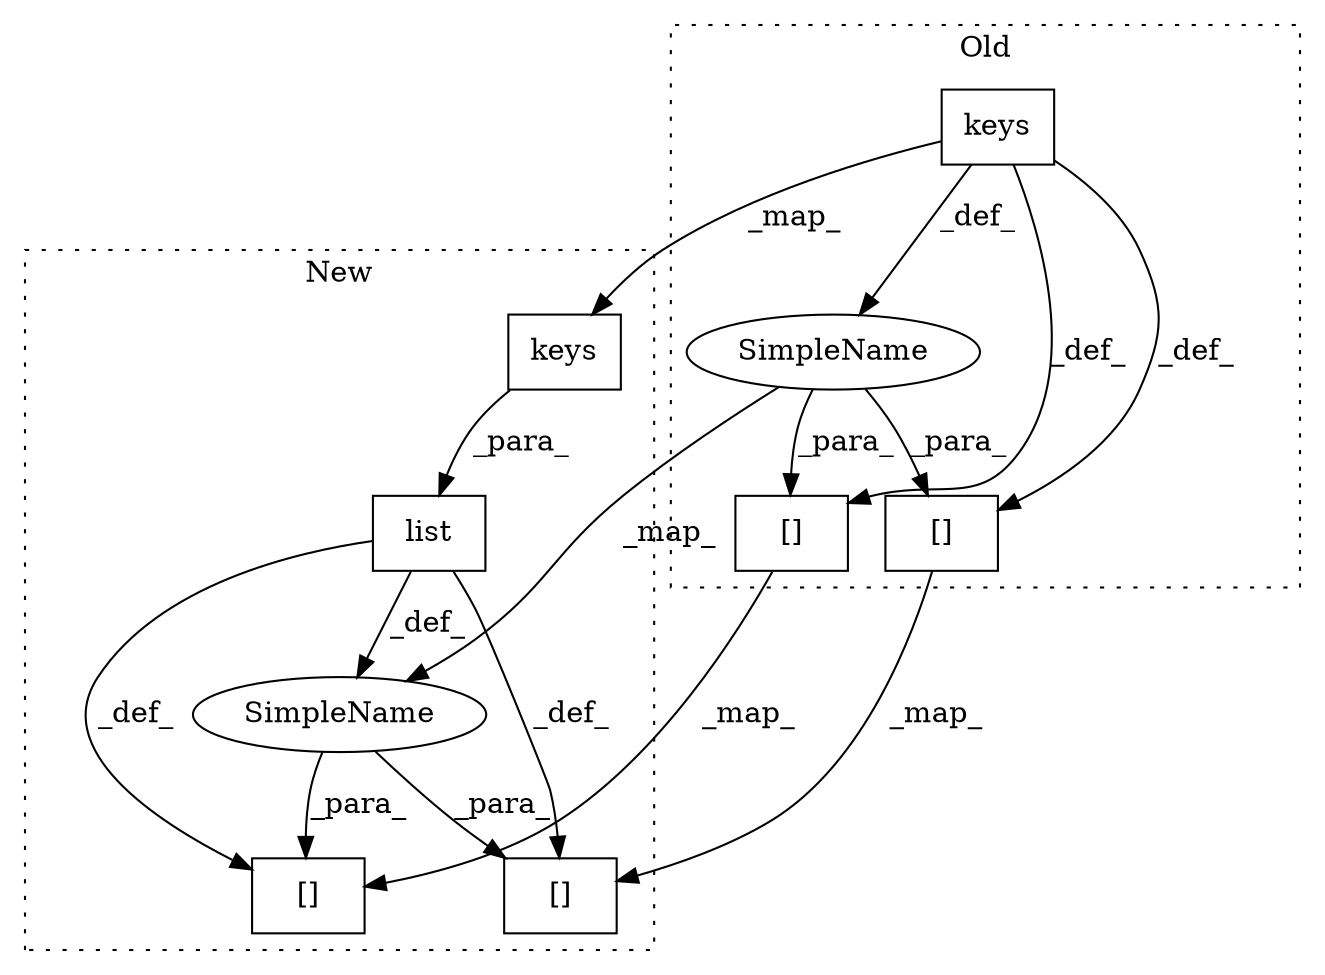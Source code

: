 digraph G {
subgraph cluster0 {
1 [label="keys" a="32" s="1115" l="6" shape="box"];
5 [label="[]" a="2" s="1297,1306" l="8,1" shape="box"];
6 [label="SimpleName" a="42" s="1101" l="1" shape="ellipse"];
8 [label="[]" a="2" s="1382,1391" l="8,1" shape="box"];
label = "Old";
style="dotted";
}
subgraph cluster1 {
2 [label="keys" a="32" s="1138" l="6" shape="box"];
3 [label="list" a="32" s="1123,1144" l="5,1" shape="box"];
4 [label="[]" a="2" s="1321,1330" l="8,1" shape="box"];
7 [label="SimpleName" a="42" s="1119" l="1" shape="ellipse"];
9 [label="[]" a="2" s="1406,1415" l="8,1" shape="box"];
label = "New";
style="dotted";
}
1 -> 5 [label="_def_"];
1 -> 2 [label="_map_"];
1 -> 6 [label="_def_"];
1 -> 8 [label="_def_"];
2 -> 3 [label="_para_"];
3 -> 7 [label="_def_"];
3 -> 4 [label="_def_"];
3 -> 9 [label="_def_"];
5 -> 4 [label="_map_"];
6 -> 8 [label="_para_"];
6 -> 7 [label="_map_"];
6 -> 5 [label="_para_"];
7 -> 4 [label="_para_"];
7 -> 9 [label="_para_"];
8 -> 9 [label="_map_"];
}